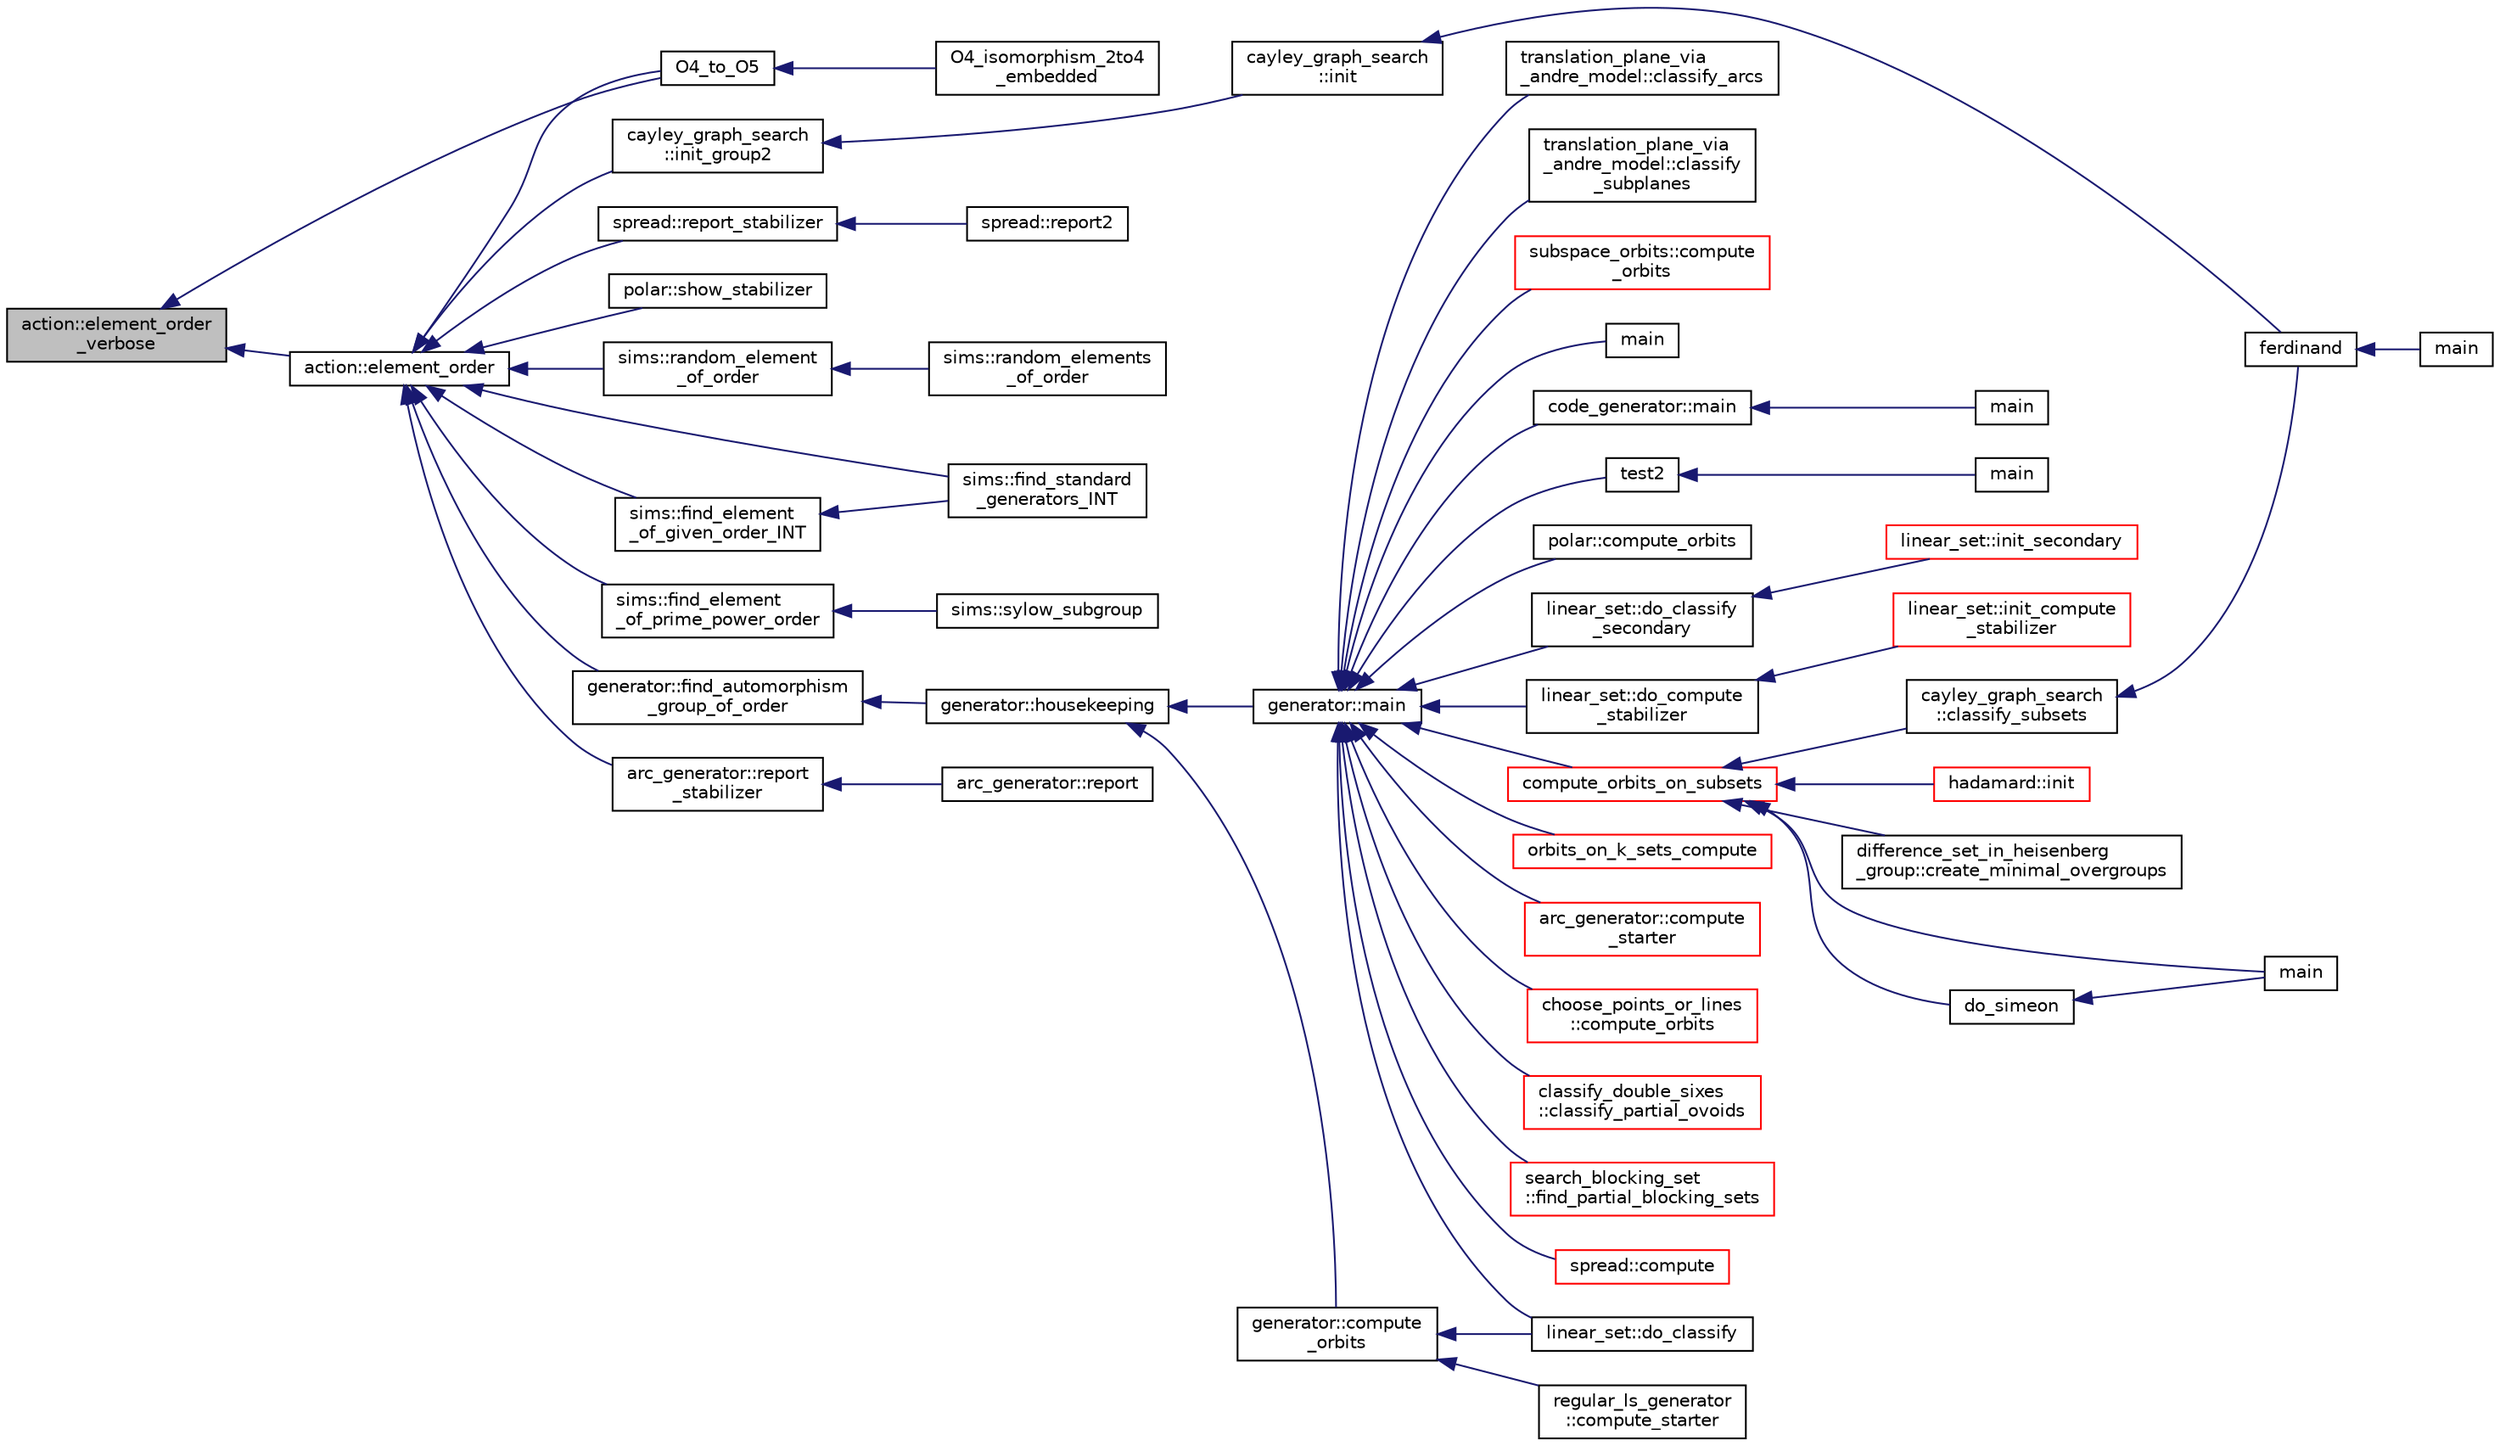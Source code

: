 digraph "action::element_order_verbose"
{
  edge [fontname="Helvetica",fontsize="10",labelfontname="Helvetica",labelfontsize="10"];
  node [fontname="Helvetica",fontsize="10",shape=record];
  rankdir="LR";
  Node6599 [label="action::element_order\l_verbose",height=0.2,width=0.4,color="black", fillcolor="grey75", style="filled", fontcolor="black"];
  Node6599 -> Node6600 [dir="back",color="midnightblue",fontsize="10",style="solid",fontname="Helvetica"];
  Node6600 [label="action::element_order",height=0.2,width=0.4,color="black", fillcolor="white", style="filled",URL="$d2/d86/classaction.html#a50046bf5383ee5febe5a882677626d34"];
  Node6600 -> Node6601 [dir="back",color="midnightblue",fontsize="10",style="solid",fontname="Helvetica"];
  Node6601 [label="cayley_graph_search\l::init_group2",height=0.2,width=0.4,color="black", fillcolor="white", style="filled",URL="$de/dae/classcayley__graph__search.html#ac765646a4795740d7ac0a9407bf35f32"];
  Node6601 -> Node6602 [dir="back",color="midnightblue",fontsize="10",style="solid",fontname="Helvetica"];
  Node6602 [label="cayley_graph_search\l::init",height=0.2,width=0.4,color="black", fillcolor="white", style="filled",URL="$de/dae/classcayley__graph__search.html#add9c6434abeaebac4a07bc03cb21672d"];
  Node6602 -> Node6603 [dir="back",color="midnightblue",fontsize="10",style="solid",fontname="Helvetica"];
  Node6603 [label="ferdinand",height=0.2,width=0.4,color="black", fillcolor="white", style="filled",URL="$da/df3/ferdinand_8_c.html#a322b57727d23cf5a0932f11c30ea18d9"];
  Node6603 -> Node6604 [dir="back",color="midnightblue",fontsize="10",style="solid",fontname="Helvetica"];
  Node6604 [label="main",height=0.2,width=0.4,color="black", fillcolor="white", style="filled",URL="$da/df3/ferdinand_8_c.html#a3c04138a5bfe5d72780bb7e82a18e627"];
  Node6600 -> Node6605 [dir="back",color="midnightblue",fontsize="10",style="solid",fontname="Helvetica"];
  Node6605 [label="polar::show_stabilizer",height=0.2,width=0.4,color="black", fillcolor="white", style="filled",URL="$da/d1c/classpolar.html#a24c5eb95c94171766c5fdc098db90581"];
  Node6600 -> Node6606 [dir="back",color="midnightblue",fontsize="10",style="solid",fontname="Helvetica"];
  Node6606 [label="O4_to_O5",height=0.2,width=0.4,color="black", fillcolor="white", style="filled",URL="$dc/dd4/group__actions_8h.html#af20467afc2151efb154c3c86ae5e1e5a"];
  Node6606 -> Node6607 [dir="back",color="midnightblue",fontsize="10",style="solid",fontname="Helvetica"];
  Node6607 [label="O4_isomorphism_2to4\l_embedded",height=0.2,width=0.4,color="black", fillcolor="white", style="filled",URL="$dc/dd4/group__actions_8h.html#aa6a3808993602713a701a20d3905ebe1"];
  Node6600 -> Node6608 [dir="back",color="midnightblue",fontsize="10",style="solid",fontname="Helvetica"];
  Node6608 [label="sims::random_element\l_of_order",height=0.2,width=0.4,color="black", fillcolor="white", style="filled",URL="$d9/df3/classsims.html#a5813a13a4b5685f8bab7d248fb12cf57"];
  Node6608 -> Node6609 [dir="back",color="midnightblue",fontsize="10",style="solid",fontname="Helvetica"];
  Node6609 [label="sims::random_elements\l_of_order",height=0.2,width=0.4,color="black", fillcolor="white", style="filled",URL="$d9/df3/classsims.html#af5aeca809be7c10df8493c1b9ef9e980"];
  Node6600 -> Node6610 [dir="back",color="midnightblue",fontsize="10",style="solid",fontname="Helvetica"];
  Node6610 [label="sims::find_standard\l_generators_INT",height=0.2,width=0.4,color="black", fillcolor="white", style="filled",URL="$d9/df3/classsims.html#a76b4729b133fb5d7e1edaffe98a6eb5a"];
  Node6600 -> Node6611 [dir="back",color="midnightblue",fontsize="10",style="solid",fontname="Helvetica"];
  Node6611 [label="sims::find_element\l_of_given_order_INT",height=0.2,width=0.4,color="black", fillcolor="white", style="filled",URL="$d9/df3/classsims.html#a2747368b290225e639103bff8e32ffc9"];
  Node6611 -> Node6610 [dir="back",color="midnightblue",fontsize="10",style="solid",fontname="Helvetica"];
  Node6600 -> Node6612 [dir="back",color="midnightblue",fontsize="10",style="solid",fontname="Helvetica"];
  Node6612 [label="sims::find_element\l_of_prime_power_order",height=0.2,width=0.4,color="black", fillcolor="white", style="filled",URL="$d9/df3/classsims.html#aaa2d4a5f8ebb39fab9149d99b4d38fbc"];
  Node6612 -> Node6613 [dir="back",color="midnightblue",fontsize="10",style="solid",fontname="Helvetica"];
  Node6613 [label="sims::sylow_subgroup",height=0.2,width=0.4,color="black", fillcolor="white", style="filled",URL="$d9/df3/classsims.html#addc6f348759a62efab9c5d5b58ad3f61"];
  Node6600 -> Node6614 [dir="back",color="midnightblue",fontsize="10",style="solid",fontname="Helvetica"];
  Node6614 [label="generator::find_automorphism\l_group_of_order",height=0.2,width=0.4,color="black", fillcolor="white", style="filled",URL="$d7/d73/classgenerator.html#a0e1112dc17485a838afe04b4d011a0df"];
  Node6614 -> Node6615 [dir="back",color="midnightblue",fontsize="10",style="solid",fontname="Helvetica"];
  Node6615 [label="generator::housekeeping",height=0.2,width=0.4,color="black", fillcolor="white", style="filled",URL="$d7/d73/classgenerator.html#aaf2bd92e8f74eb9fbc3244a6dde6f78c"];
  Node6615 -> Node6616 [dir="back",color="midnightblue",fontsize="10",style="solid",fontname="Helvetica"];
  Node6616 [label="generator::compute\l_orbits",height=0.2,width=0.4,color="black", fillcolor="white", style="filled",URL="$d7/d73/classgenerator.html#a23989bc20ecaaed39c4119c758367f40"];
  Node6616 -> Node6617 [dir="back",color="midnightblue",fontsize="10",style="solid",fontname="Helvetica"];
  Node6617 [label="regular_ls_generator\l::compute_starter",height=0.2,width=0.4,color="black", fillcolor="white", style="filled",URL="$d2/dd8/classregular__ls__generator.html#aa38907741058694a73194b02ceb4a53d"];
  Node6616 -> Node6618 [dir="back",color="midnightblue",fontsize="10",style="solid",fontname="Helvetica"];
  Node6618 [label="linear_set::do_classify",height=0.2,width=0.4,color="black", fillcolor="white", style="filled",URL="$dd/d86/classlinear__set.html#a3eb2dbce7fa8b71901dfc12f288ddd0c"];
  Node6615 -> Node6619 [dir="back",color="midnightblue",fontsize="10",style="solid",fontname="Helvetica"];
  Node6619 [label="generator::main",height=0.2,width=0.4,color="black", fillcolor="white", style="filled",URL="$d7/d73/classgenerator.html#a01abff8e9f231bf0d82e2e8e0061f242"];
  Node6619 -> Node6620 [dir="back",color="midnightblue",fontsize="10",style="solid",fontname="Helvetica"];
  Node6620 [label="main",height=0.2,width=0.4,color="black", fillcolor="white", style="filled",URL="$d2/d11/codes_8h.html#a217dbf8b442f20279ea00b898af96f52"];
  Node6619 -> Node6621 [dir="back",color="midnightblue",fontsize="10",style="solid",fontname="Helvetica"];
  Node6621 [label="code_generator::main",height=0.2,width=0.4,color="black", fillcolor="white", style="filled",URL="$db/d37/classcode__generator.html#ab3cf3a306e4032c2b471ac95321c599f"];
  Node6621 -> Node6622 [dir="back",color="midnightblue",fontsize="10",style="solid",fontname="Helvetica"];
  Node6622 [label="main",height=0.2,width=0.4,color="black", fillcolor="white", style="filled",URL="$d4/d4f/codes_8_c.html#a217dbf8b442f20279ea00b898af96f52"];
  Node6619 -> Node6623 [dir="back",color="midnightblue",fontsize="10",style="solid",fontname="Helvetica"];
  Node6623 [label="test2",height=0.2,width=0.4,color="black", fillcolor="white", style="filled",URL="$d9/db0/factor__space_8_c.html#a39d73a812e5fd8f1bc111e948368cb10"];
  Node6623 -> Node6624 [dir="back",color="midnightblue",fontsize="10",style="solid",fontname="Helvetica"];
  Node6624 [label="main",height=0.2,width=0.4,color="black", fillcolor="white", style="filled",URL="$d9/db0/factor__space_8_c.html#a3c04138a5bfe5d72780bb7e82a18e627"];
  Node6619 -> Node6625 [dir="back",color="midnightblue",fontsize="10",style="solid",fontname="Helvetica"];
  Node6625 [label="polar::compute_orbits",height=0.2,width=0.4,color="black", fillcolor="white", style="filled",URL="$da/d1c/classpolar.html#ac4c3c4f95d14c74ff4a3ec3f3479a1da"];
  Node6619 -> Node6618 [dir="back",color="midnightblue",fontsize="10",style="solid",fontname="Helvetica"];
  Node6619 -> Node6626 [dir="back",color="midnightblue",fontsize="10",style="solid",fontname="Helvetica"];
  Node6626 [label="linear_set::do_classify\l_secondary",height=0.2,width=0.4,color="black", fillcolor="white", style="filled",URL="$dd/d86/classlinear__set.html#a47eb7f9995f3343abd3bdfbf9a9a9162"];
  Node6626 -> Node6627 [dir="back",color="midnightblue",fontsize="10",style="solid",fontname="Helvetica"];
  Node6627 [label="linear_set::init_secondary",height=0.2,width=0.4,color="red", fillcolor="white", style="filled",URL="$dd/d86/classlinear__set.html#a7bf8cd7805559b5762921687a7c1ed97"];
  Node6619 -> Node6629 [dir="back",color="midnightblue",fontsize="10",style="solid",fontname="Helvetica"];
  Node6629 [label="linear_set::do_compute\l_stabilizer",height=0.2,width=0.4,color="black", fillcolor="white", style="filled",URL="$dd/d86/classlinear__set.html#ae8f58ded28fb5370f4459cca42b7463b"];
  Node6629 -> Node6630 [dir="back",color="midnightblue",fontsize="10",style="solid",fontname="Helvetica"];
  Node6630 [label="linear_set::init_compute\l_stabilizer",height=0.2,width=0.4,color="red", fillcolor="white", style="filled",URL="$dd/d86/classlinear__set.html#a0cc3eaec1896fdc977b62e94623b055b"];
  Node6619 -> Node6632 [dir="back",color="midnightblue",fontsize="10",style="solid",fontname="Helvetica"];
  Node6632 [label="compute_orbits_on_subsets",height=0.2,width=0.4,color="red", fillcolor="white", style="filled",URL="$d3/d35/snakes__and__ladders__global_8_c.html#af33697aede0480110b1227f727252637"];
  Node6632 -> Node6633 [dir="back",color="midnightblue",fontsize="10",style="solid",fontname="Helvetica"];
  Node6633 [label="cayley_graph_search\l::classify_subsets",height=0.2,width=0.4,color="black", fillcolor="white", style="filled",URL="$de/dae/classcayley__graph__search.html#a4cf8a90752e018a281481ac80ad52c4b"];
  Node6633 -> Node6603 [dir="back",color="midnightblue",fontsize="10",style="solid",fontname="Helvetica"];
  Node6632 -> Node6634 [dir="back",color="midnightblue",fontsize="10",style="solid",fontname="Helvetica"];
  Node6634 [label="hadamard::init",height=0.2,width=0.4,color="red", fillcolor="white", style="filled",URL="$d7/dbb/classhadamard.html#a16af359850b8bdd0d2a73e260d496c33"];
  Node6632 -> Node6636 [dir="back",color="midnightblue",fontsize="10",style="solid",fontname="Helvetica"];
  Node6636 [label="difference_set_in_heisenberg\l_group::create_minimal_overgroups",height=0.2,width=0.4,color="black", fillcolor="white", style="filled",URL="$de/d8a/classdifference__set__in__heisenberg__group.html#a9bde5ad5da3ebaebf98fbfd3e8110b79"];
  Node6632 -> Node6637 [dir="back",color="midnightblue",fontsize="10",style="solid",fontname="Helvetica"];
  Node6637 [label="main",height=0.2,width=0.4,color="black", fillcolor="white", style="filled",URL="$d5/d13/simeon_8_c.html#ae66f6b31b5ad750f1fe042a706a4e3d4"];
  Node6632 -> Node6638 [dir="back",color="midnightblue",fontsize="10",style="solid",fontname="Helvetica"];
  Node6638 [label="do_simeon",height=0.2,width=0.4,color="black", fillcolor="white", style="filled",URL="$d5/d13/simeon_8_c.html#a36cf3f9cb484fa44da7a7dfcbe9385d0"];
  Node6638 -> Node6637 [dir="back",color="midnightblue",fontsize="10",style="solid",fontname="Helvetica"];
  Node6619 -> Node6648 [dir="back",color="midnightblue",fontsize="10",style="solid",fontname="Helvetica"];
  Node6648 [label="orbits_on_k_sets_compute",height=0.2,width=0.4,color="red", fillcolor="white", style="filled",URL="$d3/d35/snakes__and__ladders__global_8_c.html#a96743526b15703539d544499276aaa71"];
  Node6619 -> Node6659 [dir="back",color="midnightblue",fontsize="10",style="solid",fontname="Helvetica"];
  Node6659 [label="arc_generator::compute\l_starter",height=0.2,width=0.4,color="red", fillcolor="white", style="filled",URL="$d4/d21/classarc__generator.html#aad1dcec3a1c302e743d574bd1ac857d9"];
  Node6619 -> Node6664 [dir="back",color="midnightblue",fontsize="10",style="solid",fontname="Helvetica"];
  Node6664 [label="choose_points_or_lines\l::compute_orbits",height=0.2,width=0.4,color="red", fillcolor="white", style="filled",URL="$d6/d75/classchoose__points__or__lines.html#adc353e2d41dc8a39563322c8cdd85f61"];
  Node6619 -> Node6666 [dir="back",color="midnightblue",fontsize="10",style="solid",fontname="Helvetica"];
  Node6666 [label="classify_double_sixes\l::classify_partial_ovoids",height=0.2,width=0.4,color="red", fillcolor="white", style="filled",URL="$dd/d23/classclassify__double__sixes.html#a2253fca143a0e8a3e39655eb05668ae9"];
  Node6619 -> Node6668 [dir="back",color="midnightblue",fontsize="10",style="solid",fontname="Helvetica"];
  Node6668 [label="search_blocking_set\l::find_partial_blocking_sets",height=0.2,width=0.4,color="red", fillcolor="white", style="filled",URL="$dc/d36/classsearch__blocking__set.html#ad3fdb3d356db75a02c406bc9d4e9e9b6"];
  Node6619 -> Node6670 [dir="back",color="midnightblue",fontsize="10",style="solid",fontname="Helvetica"];
  Node6670 [label="spread::compute",height=0.2,width=0.4,color="red", fillcolor="white", style="filled",URL="$da/dc1/classspread.html#a9674466d3e03b8dad79882299c638a21"];
  Node6619 -> Node6672 [dir="back",color="midnightblue",fontsize="10",style="solid",fontname="Helvetica"];
  Node6672 [label="translation_plane_via\l_andre_model::classify_arcs",height=0.2,width=0.4,color="black", fillcolor="white", style="filled",URL="$d1/dcc/classtranslation__plane__via__andre__model.html#ac8f002e812a8b152d41e806688601c5e"];
  Node6619 -> Node6673 [dir="back",color="midnightblue",fontsize="10",style="solid",fontname="Helvetica"];
  Node6673 [label="translation_plane_via\l_andre_model::classify\l_subplanes",height=0.2,width=0.4,color="black", fillcolor="white", style="filled",URL="$d1/dcc/classtranslation__plane__via__andre__model.html#a794fefa95f0a7f7b887133375988ee55"];
  Node6619 -> Node6674 [dir="back",color="midnightblue",fontsize="10",style="solid",fontname="Helvetica"];
  Node6674 [label="subspace_orbits::compute\l_orbits",height=0.2,width=0.4,color="red", fillcolor="white", style="filled",URL="$d2/d9f/classsubspace__orbits.html#a2778f8d49cde1675de1ef6acfe180b63"];
  Node6600 -> Node6676 [dir="back",color="midnightblue",fontsize="10",style="solid",fontname="Helvetica"];
  Node6676 [label="arc_generator::report\l_stabilizer",height=0.2,width=0.4,color="black", fillcolor="white", style="filled",URL="$d4/d21/classarc__generator.html#ac69fdbaf0cd6a5c16d9d33a29db4e5ff"];
  Node6676 -> Node6677 [dir="back",color="midnightblue",fontsize="10",style="solid",fontname="Helvetica"];
  Node6677 [label="arc_generator::report",height=0.2,width=0.4,color="black", fillcolor="white", style="filled",URL="$d4/d21/classarc__generator.html#a650f715bb3eec8fd1057e07e5b384f9a"];
  Node6600 -> Node6678 [dir="back",color="midnightblue",fontsize="10",style="solid",fontname="Helvetica"];
  Node6678 [label="spread::report_stabilizer",height=0.2,width=0.4,color="black", fillcolor="white", style="filled",URL="$da/dc1/classspread.html#a889dcf4764a904c2dc2bc53c10d79678"];
  Node6678 -> Node6679 [dir="back",color="midnightblue",fontsize="10",style="solid",fontname="Helvetica"];
  Node6679 [label="spread::report2",height=0.2,width=0.4,color="black", fillcolor="white", style="filled",URL="$da/dc1/classspread.html#a543a79e4e7306af291584f53dacbfdd8"];
  Node6599 -> Node6606 [dir="back",color="midnightblue",fontsize="10",style="solid",fontname="Helvetica"];
}
